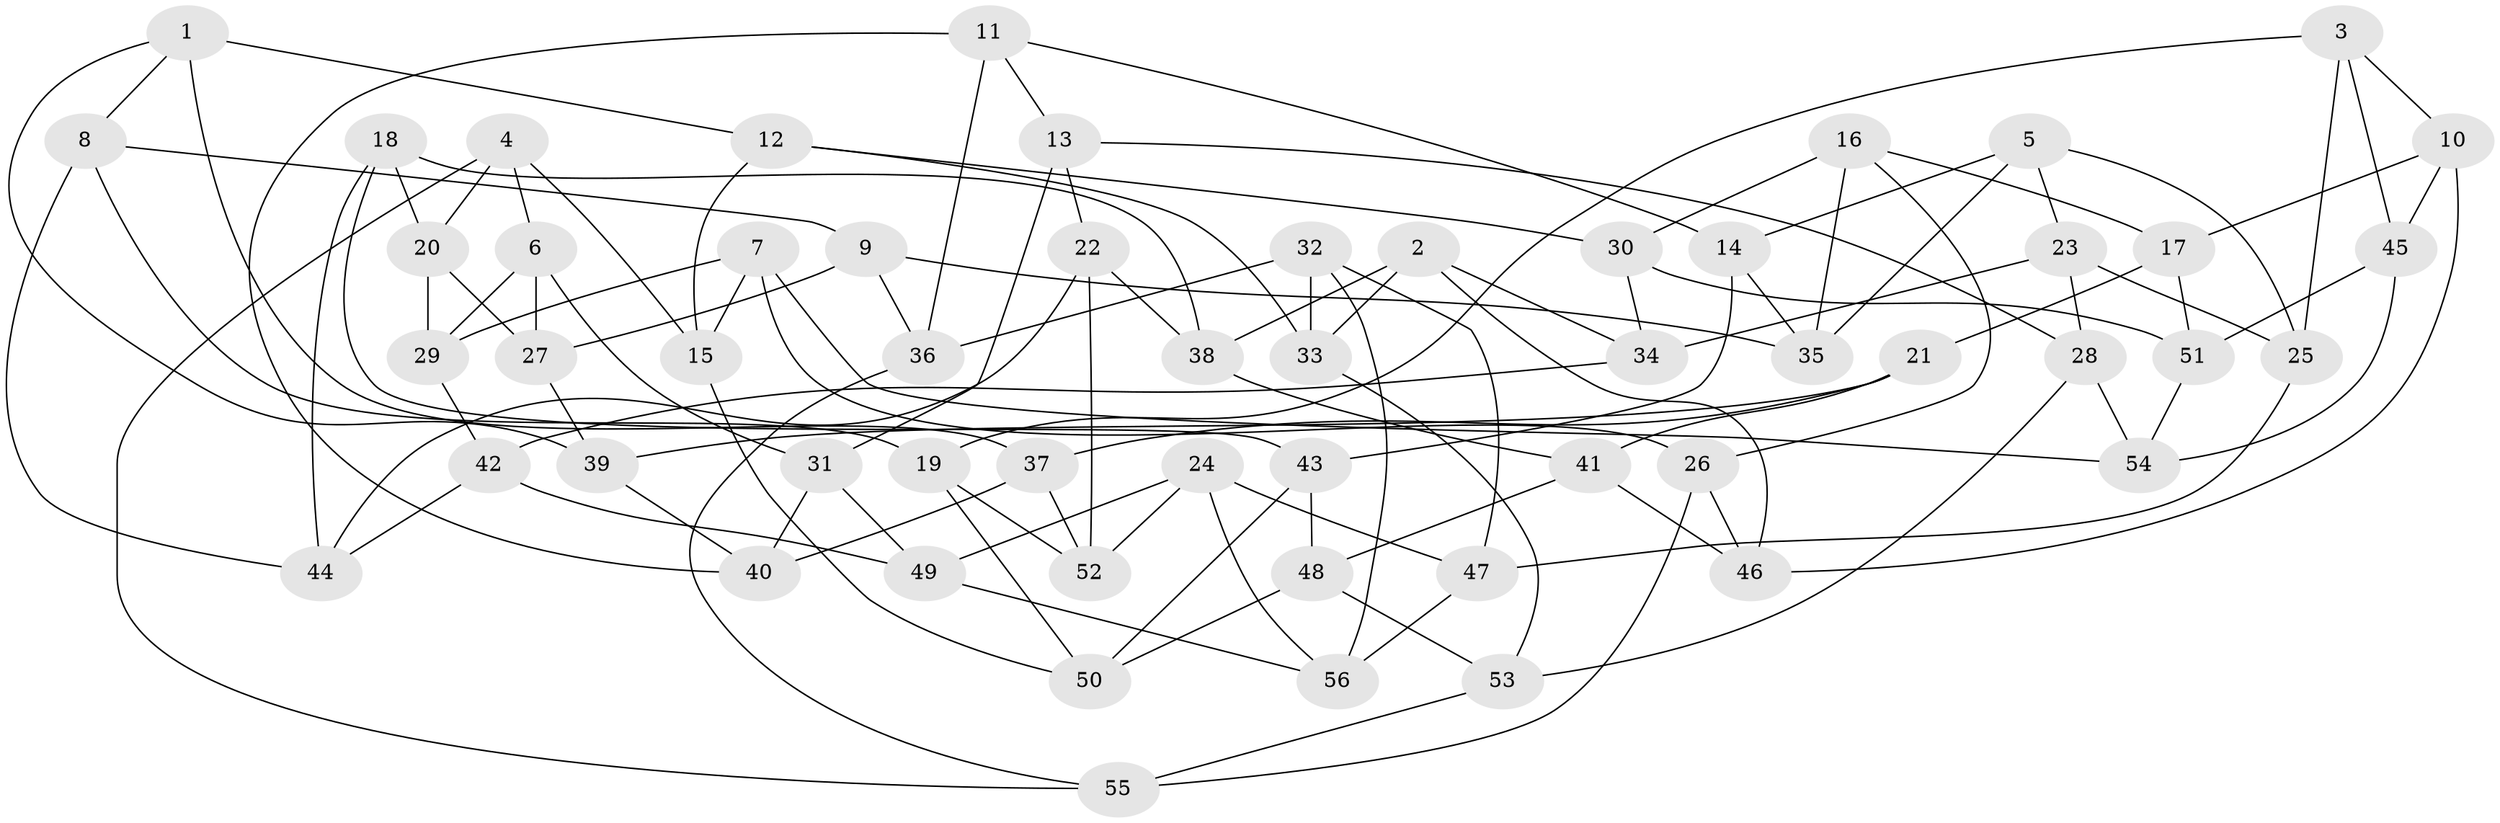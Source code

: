 // coarse degree distribution, {6: 0.48484848484848486, 5: 0.12121212121212122, 4: 0.3333333333333333, 3: 0.06060606060606061}
// Generated by graph-tools (version 1.1) at 2025/24/03/03/25 07:24:27]
// undirected, 56 vertices, 112 edges
graph export_dot {
graph [start="1"]
  node [color=gray90,style=filled];
  1;
  2;
  3;
  4;
  5;
  6;
  7;
  8;
  9;
  10;
  11;
  12;
  13;
  14;
  15;
  16;
  17;
  18;
  19;
  20;
  21;
  22;
  23;
  24;
  25;
  26;
  27;
  28;
  29;
  30;
  31;
  32;
  33;
  34;
  35;
  36;
  37;
  38;
  39;
  40;
  41;
  42;
  43;
  44;
  45;
  46;
  47;
  48;
  49;
  50;
  51;
  52;
  53;
  54;
  55;
  56;
  1 -- 39;
  1 -- 37;
  1 -- 8;
  1 -- 12;
  2 -- 33;
  2 -- 38;
  2 -- 46;
  2 -- 34;
  3 -- 45;
  3 -- 19;
  3 -- 25;
  3 -- 10;
  4 -- 55;
  4 -- 6;
  4 -- 20;
  4 -- 15;
  5 -- 23;
  5 -- 35;
  5 -- 14;
  5 -- 25;
  6 -- 29;
  6 -- 27;
  6 -- 31;
  7 -- 54;
  7 -- 29;
  7 -- 26;
  7 -- 15;
  8 -- 9;
  8 -- 19;
  8 -- 44;
  9 -- 35;
  9 -- 36;
  9 -- 27;
  10 -- 45;
  10 -- 46;
  10 -- 17;
  11 -- 40;
  11 -- 36;
  11 -- 14;
  11 -- 13;
  12 -- 30;
  12 -- 15;
  12 -- 33;
  13 -- 31;
  13 -- 28;
  13 -- 22;
  14 -- 35;
  14 -- 43;
  15 -- 50;
  16 -- 35;
  16 -- 30;
  16 -- 17;
  16 -- 26;
  17 -- 21;
  17 -- 51;
  18 -- 38;
  18 -- 44;
  18 -- 20;
  18 -- 43;
  19 -- 52;
  19 -- 50;
  20 -- 29;
  20 -- 27;
  21 -- 41;
  21 -- 39;
  21 -- 37;
  22 -- 44;
  22 -- 52;
  22 -- 38;
  23 -- 28;
  23 -- 34;
  23 -- 25;
  24 -- 49;
  24 -- 52;
  24 -- 56;
  24 -- 47;
  25 -- 47;
  26 -- 55;
  26 -- 46;
  27 -- 39;
  28 -- 54;
  28 -- 53;
  29 -- 42;
  30 -- 51;
  30 -- 34;
  31 -- 49;
  31 -- 40;
  32 -- 47;
  32 -- 36;
  32 -- 56;
  32 -- 33;
  33 -- 53;
  34 -- 42;
  36 -- 55;
  37 -- 52;
  37 -- 40;
  38 -- 41;
  39 -- 40;
  41 -- 46;
  41 -- 48;
  42 -- 44;
  42 -- 49;
  43 -- 50;
  43 -- 48;
  45 -- 51;
  45 -- 54;
  47 -- 56;
  48 -- 53;
  48 -- 50;
  49 -- 56;
  51 -- 54;
  53 -- 55;
}
